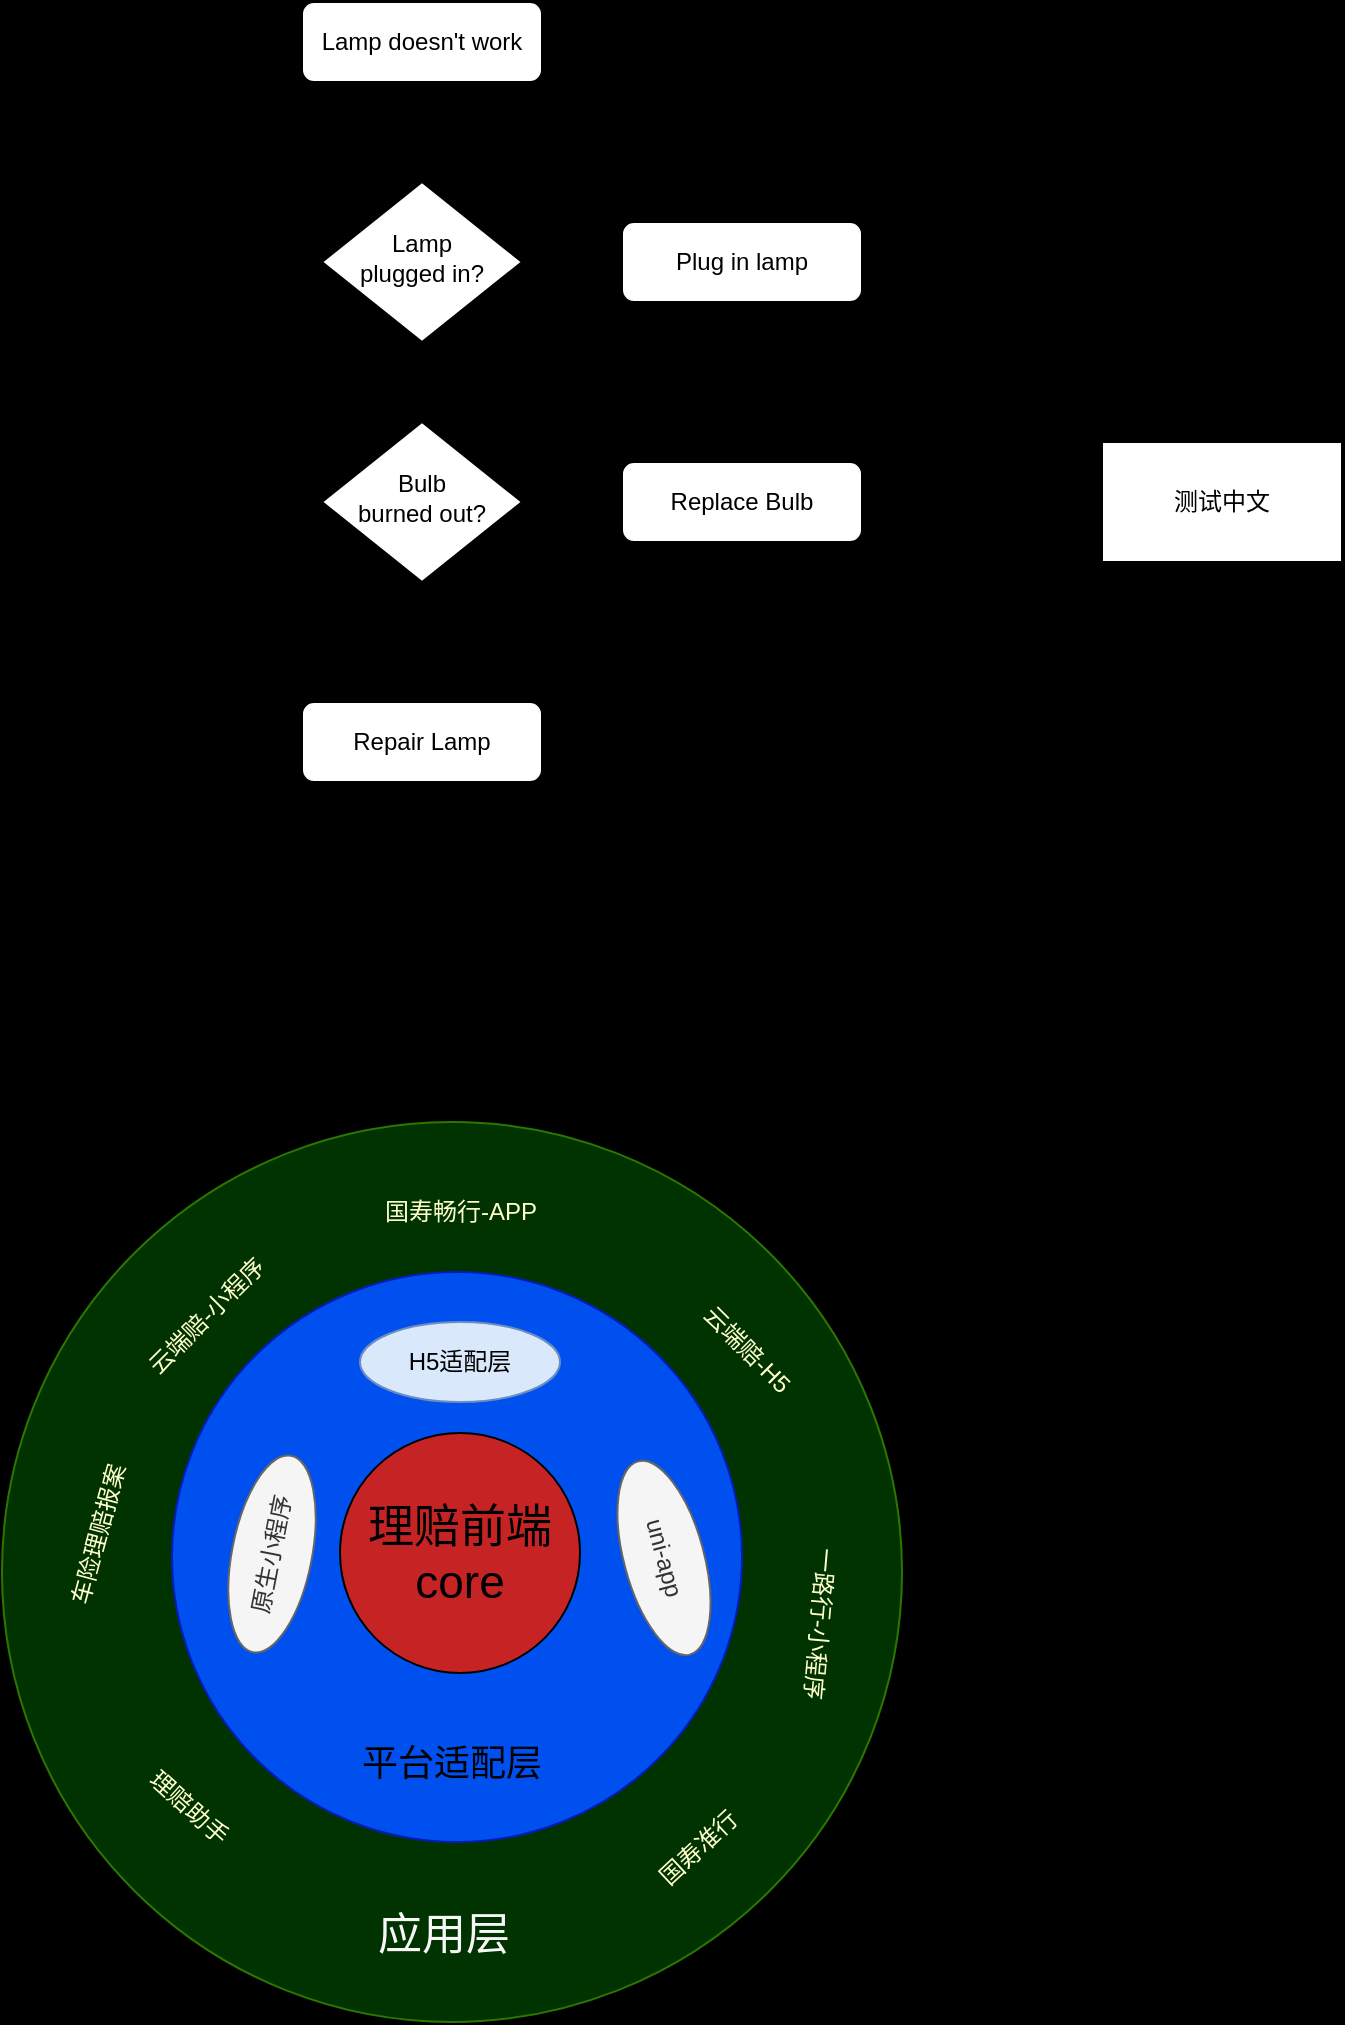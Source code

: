 <mxfile version="24.5.5" type="github" pages="2">
  <diagram id="C5RBs43oDa-KdzZeNtuy" name="Page-1">
    <mxGraphModel dx="794" dy="481" grid="0" gridSize="10" guides="1" tooltips="1" connect="1" arrows="1" fold="1" page="1" pageScale="1" pageWidth="827" pageHeight="1169" background="#000000" math="0" shadow="0">
      <root>
        <mxCell id="WIyWlLk6GJQsqaUBKTNV-0" />
        <mxCell id="WIyWlLk6GJQsqaUBKTNV-1" parent="WIyWlLk6GJQsqaUBKTNV-0" />
        <mxCell id="WIyWlLk6GJQsqaUBKTNV-2" value="" style="rounded=0;html=1;jettySize=auto;orthogonalLoop=1;fontSize=11;endArrow=block;endFill=0;endSize=8;strokeWidth=1;shadow=0;labelBackgroundColor=none;edgeStyle=orthogonalEdgeStyle;" parent="WIyWlLk6GJQsqaUBKTNV-1" source="WIyWlLk6GJQsqaUBKTNV-3" target="WIyWlLk6GJQsqaUBKTNV-6" edge="1">
          <mxGeometry relative="1" as="geometry" />
        </mxCell>
        <mxCell id="WIyWlLk6GJQsqaUBKTNV-3" value="Lamp doesn&#39;t work" style="rounded=1;whiteSpace=wrap;html=1;fontSize=12;glass=0;strokeWidth=1;shadow=0;" parent="WIyWlLk6GJQsqaUBKTNV-1" vertex="1">
          <mxGeometry x="160" y="80" width="120" height="40" as="geometry" />
        </mxCell>
        <mxCell id="WIyWlLk6GJQsqaUBKTNV-4" value="Yes" style="rounded=0;html=1;jettySize=auto;orthogonalLoop=1;fontSize=11;endArrow=block;endFill=0;endSize=8;strokeWidth=1;shadow=0;labelBackgroundColor=none;edgeStyle=orthogonalEdgeStyle;" parent="WIyWlLk6GJQsqaUBKTNV-1" source="WIyWlLk6GJQsqaUBKTNV-6" target="WIyWlLk6GJQsqaUBKTNV-10" edge="1">
          <mxGeometry y="20" relative="1" as="geometry">
            <mxPoint as="offset" />
          </mxGeometry>
        </mxCell>
        <mxCell id="WIyWlLk6GJQsqaUBKTNV-5" value="No" style="edgeStyle=orthogonalEdgeStyle;rounded=0;html=1;jettySize=auto;orthogonalLoop=1;fontSize=11;endArrow=block;endFill=0;endSize=8;strokeWidth=1;shadow=0;labelBackgroundColor=none;" parent="WIyWlLk6GJQsqaUBKTNV-1" source="WIyWlLk6GJQsqaUBKTNV-6" target="WIyWlLk6GJQsqaUBKTNV-7" edge="1">
          <mxGeometry y="10" relative="1" as="geometry">
            <mxPoint as="offset" />
          </mxGeometry>
        </mxCell>
        <mxCell id="WIyWlLk6GJQsqaUBKTNV-6" value="Lamp&lt;br&gt;plugged in?" style="rhombus;whiteSpace=wrap;html=1;shadow=0;fontFamily=Helvetica;fontSize=12;align=center;strokeWidth=1;spacing=6;spacingTop=-4;" parent="WIyWlLk6GJQsqaUBKTNV-1" vertex="1">
          <mxGeometry x="170" y="170" width="100" height="80" as="geometry" />
        </mxCell>
        <mxCell id="WIyWlLk6GJQsqaUBKTNV-7" value="Plug in lamp" style="rounded=1;whiteSpace=wrap;html=1;fontSize=12;glass=0;strokeWidth=1;shadow=0;" parent="WIyWlLk6GJQsqaUBKTNV-1" vertex="1">
          <mxGeometry x="320" y="190" width="120" height="40" as="geometry" />
        </mxCell>
        <mxCell id="WIyWlLk6GJQsqaUBKTNV-8" value="No" style="rounded=0;html=1;jettySize=auto;orthogonalLoop=1;fontSize=11;endArrow=block;endFill=0;endSize=8;strokeWidth=1;shadow=0;labelBackgroundColor=none;edgeStyle=orthogonalEdgeStyle;" parent="WIyWlLk6GJQsqaUBKTNV-1" source="WIyWlLk6GJQsqaUBKTNV-10" target="WIyWlLk6GJQsqaUBKTNV-11" edge="1">
          <mxGeometry x="0.333" y="20" relative="1" as="geometry">
            <mxPoint as="offset" />
          </mxGeometry>
        </mxCell>
        <mxCell id="WIyWlLk6GJQsqaUBKTNV-9" value="Yes" style="edgeStyle=orthogonalEdgeStyle;rounded=0;html=1;jettySize=auto;orthogonalLoop=1;fontSize=11;endArrow=block;endFill=0;endSize=8;strokeWidth=1;shadow=0;labelBackgroundColor=none;" parent="WIyWlLk6GJQsqaUBKTNV-1" source="WIyWlLk6GJQsqaUBKTNV-10" target="WIyWlLk6GJQsqaUBKTNV-12" edge="1">
          <mxGeometry y="10" relative="1" as="geometry">
            <mxPoint as="offset" />
          </mxGeometry>
        </mxCell>
        <mxCell id="WIyWlLk6GJQsqaUBKTNV-10" value="Bulb&lt;br&gt;burned out?" style="rhombus;whiteSpace=wrap;html=1;shadow=0;fontFamily=Helvetica;fontSize=12;align=center;strokeWidth=1;spacing=6;spacingTop=-4;" parent="WIyWlLk6GJQsqaUBKTNV-1" vertex="1">
          <mxGeometry x="170" y="290" width="100" height="80" as="geometry" />
        </mxCell>
        <mxCell id="WIyWlLk6GJQsqaUBKTNV-11" value="Repair Lamp" style="rounded=1;whiteSpace=wrap;html=1;fontSize=12;glass=0;strokeWidth=1;shadow=0;" parent="WIyWlLk6GJQsqaUBKTNV-1" vertex="1">
          <mxGeometry x="160" y="430" width="120" height="40" as="geometry" />
        </mxCell>
        <mxCell id="YVginh2HhHTlBBwDCuwu-1" style="edgeStyle=orthogonalEdgeStyle;rounded=0;orthogonalLoop=1;jettySize=auto;html=1;exitX=1;exitY=0.5;exitDx=0;exitDy=0;entryX=0;entryY=0.5;entryDx=0;entryDy=0;" parent="WIyWlLk6GJQsqaUBKTNV-1" source="WIyWlLk6GJQsqaUBKTNV-12" target="YVginh2HhHTlBBwDCuwu-0" edge="1">
          <mxGeometry relative="1" as="geometry" />
        </mxCell>
        <mxCell id="WIyWlLk6GJQsqaUBKTNV-12" value="Replace Bulb" style="rounded=1;whiteSpace=wrap;html=1;fontSize=12;glass=0;strokeWidth=1;shadow=0;" parent="WIyWlLk6GJQsqaUBKTNV-1" vertex="1">
          <mxGeometry x="320" y="310" width="120" height="40" as="geometry" />
        </mxCell>
        <mxCell id="YVginh2HhHTlBBwDCuwu-0" value="测试中文" style="rounded=0;whiteSpace=wrap;html=1;" parent="WIyWlLk6GJQsqaUBKTNV-1" vertex="1">
          <mxGeometry x="560" y="300" width="120" height="60" as="geometry" />
        </mxCell>
        <mxCell id="ij6xC906yT81Twa01VDc-0" value="" style="ellipse;whiteSpace=wrap;html=1;aspect=fixed;fillColor=#003300;strokeColor=#2D7600;fontColor=#ffffff;" vertex="1" parent="WIyWlLk6GJQsqaUBKTNV-1">
          <mxGeometry x="10" y="640" width="450" height="450" as="geometry" />
        </mxCell>
        <mxCell id="ij6xC906yT81Twa01VDc-1" value="" style="ellipse;whiteSpace=wrap;html=1;aspect=fixed;fillColor=#0050ef;strokeColor=#001DBC;fontColor=#ffffff;" vertex="1" parent="WIyWlLk6GJQsqaUBKTNV-1">
          <mxGeometry x="95" y="715" width="285" height="285" as="geometry" />
        </mxCell>
        <mxCell id="ij6xC906yT81Twa01VDc-2" value="理赔前端core" style="ellipse;whiteSpace=wrap;html=1;aspect=fixed;fillColor=#c62424;fontSize=23;" vertex="1" parent="WIyWlLk6GJQsqaUBKTNV-1">
          <mxGeometry x="179" y="795.5" width="120" height="120" as="geometry" />
        </mxCell>
        <mxCell id="ij6xC906yT81Twa01VDc-3" value="平台适配层" style="text;html=1;align=center;verticalAlign=middle;whiteSpace=wrap;rounded=0;fontSize=18;" vertex="1" parent="WIyWlLk6GJQsqaUBKTNV-1">
          <mxGeometry x="180" y="946" width="110" height="30" as="geometry" />
        </mxCell>
        <mxCell id="ij6xC906yT81Twa01VDc-4" value="H5适配层" style="ellipse;whiteSpace=wrap;html=1;align=center;fillColor=#dae8fc;strokeColor=#6c8ebf;" vertex="1" parent="WIyWlLk6GJQsqaUBKTNV-1">
          <mxGeometry x="189" y="740" width="100" height="40" as="geometry" />
        </mxCell>
        <mxCell id="ij6xC906yT81Twa01VDc-5" value="原生小程序" style="ellipse;whiteSpace=wrap;html=1;align=center;rotation=-79;fillColor=#f5f5f5;fontColor=#333333;strokeColor=#666666;" vertex="1" parent="WIyWlLk6GJQsqaUBKTNV-1">
          <mxGeometry x="95" y="836" width="100" height="40" as="geometry" />
        </mxCell>
        <mxCell id="ij6xC906yT81Twa01VDc-6" value="uni-app" style="ellipse;whiteSpace=wrap;html=1;align=center;rotation=75;fillColor=#f5f5f5;fontColor=#333333;strokeColor=#666666;" vertex="1" parent="WIyWlLk6GJQsqaUBKTNV-1">
          <mxGeometry x="291" y="838" width="100" height="40" as="geometry" />
        </mxCell>
        <mxCell id="ij6xC906yT81Twa01VDc-7" value="应用层" style="text;html=1;align=center;verticalAlign=middle;whiteSpace=wrap;rounded=0;fontSize=22;rotation=0;fillColor=none;fontColor=#f7f7f7;strokeColor=none;" vertex="1" parent="WIyWlLk6GJQsqaUBKTNV-1">
          <mxGeometry x="166" y="1032" width="130" height="30" as="geometry" />
        </mxCell>
        <mxCell id="ij6xC906yT81Twa01VDc-8" value="国寿&lt;span style=&quot;background-color: initial;&quot;&gt;畅行-APP&lt;/span&gt;" style="rounded=0;whiteSpace=wrap;html=1;strokeColor=none;fontColor=#FFFFCC;fillColor=none;" vertex="1" parent="WIyWlLk6GJQsqaUBKTNV-1">
          <mxGeometry x="195" y="670" width="89" height="30" as="geometry" />
        </mxCell>
        <mxCell id="ij6xC906yT81Twa01VDc-9" value="云端赔-小程序" style="rounded=0;whiteSpace=wrap;html=1;rotation=-45;strokeColor=none;fillColor=none;fontColor=#FFFFCC;" vertex="1" parent="WIyWlLk6GJQsqaUBKTNV-1">
          <mxGeometry x="68" y="722" width="89" height="30" as="geometry" />
        </mxCell>
        <mxCell id="ij6xC906yT81Twa01VDc-10" value="云端赔-H5" style="rounded=0;whiteSpace=wrap;html=1;rotation=45;strokeColor=none;fillColor=none;fontColor=#FFFFCC;" vertex="1" parent="WIyWlLk6GJQsqaUBKTNV-1">
          <mxGeometry x="338" y="739" width="89" height="30" as="geometry" />
        </mxCell>
        <mxCell id="ij6xC906yT81Twa01VDc-11" value="车险理赔报案" style="rounded=0;whiteSpace=wrap;html=1;rotation=-75;strokeColor=none;fillColor=none;fontColor=#FFFFCC;" vertex="1" parent="WIyWlLk6GJQsqaUBKTNV-1">
          <mxGeometry x="14" y="831" width="89" height="30" as="geometry" />
        </mxCell>
        <mxCell id="ij6xC906yT81Twa01VDc-12" value="一路行-小程序" style="rounded=0;whiteSpace=wrap;html=1;rotation=95;strokeColor=none;fillColor=none;fontColor=#FFFFCC;" vertex="1" parent="WIyWlLk6GJQsqaUBKTNV-1">
          <mxGeometry x="374" y="876" width="89" height="30" as="geometry" />
        </mxCell>
        <mxCell id="ij6xC906yT81Twa01VDc-13" value="理赔助手" style="rounded=0;whiteSpace=wrap;html=1;rotation=42;strokeColor=none;fillColor=none;fontColor=#FFFFCC;" vertex="1" parent="WIyWlLk6GJQsqaUBKTNV-1">
          <mxGeometry x="59" y="968" width="89" height="30" as="geometry" />
        </mxCell>
        <mxCell id="ij6xC906yT81Twa01VDc-14" value="国寿准行" style="rounded=0;whiteSpace=wrap;html=1;rotation=-43;strokeColor=none;fillColor=none;fontColor=#FFFFCC;" vertex="1" parent="WIyWlLk6GJQsqaUBKTNV-1">
          <mxGeometry x="314" y="988" width="89" height="30" as="geometry" />
        </mxCell>
      </root>
    </mxGraphModel>
  </diagram>
  <diagram id="lmhUXUN64Xy9PY598RRi" name="Page-2">
    <mxGraphModel dx="794" dy="483" grid="1" gridSize="10" guides="1" tooltips="1" connect="1" arrows="1" fold="1" page="1" pageScale="1" pageWidth="850" pageHeight="1100" math="0" shadow="0">
      <root>
        <mxCell id="0" />
        <mxCell id="1" parent="0" />
      </root>
    </mxGraphModel>
  </diagram>
</mxfile>
